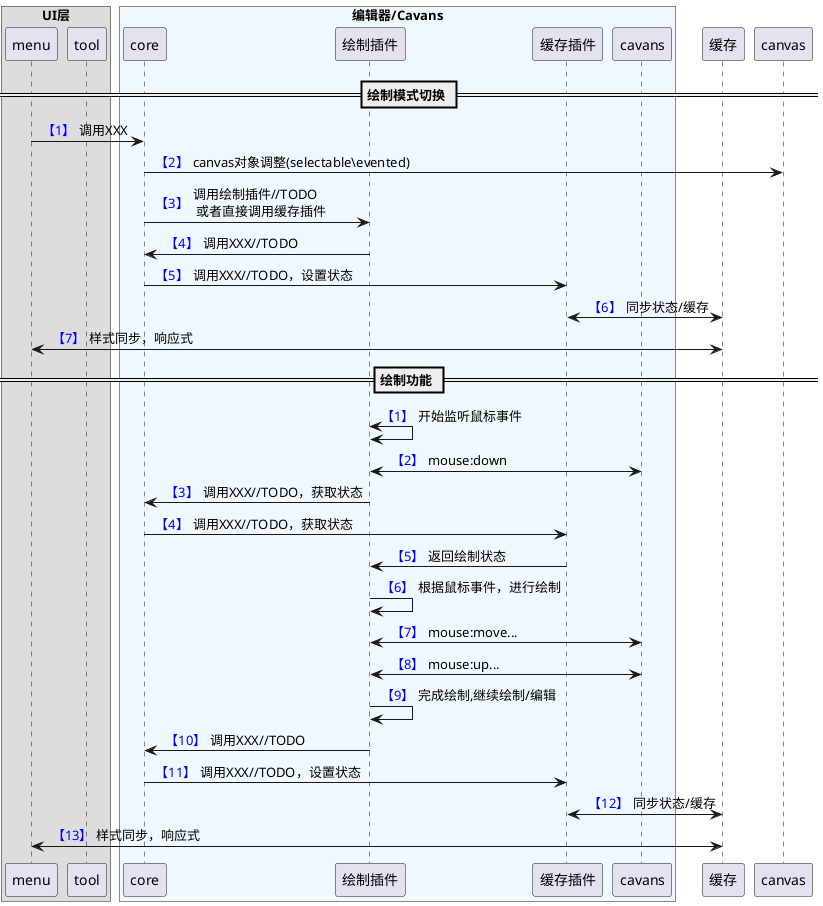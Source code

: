 @startuml
'https://plantuml.com/sequence-diagram
box "UI层"
participant menu
participant tool
end box
box "编辑器/Cavans" #AliceBlue
participant core
participant "绘制插件" as dplugin
participant "缓存插件" as splugin
participant cavans
end box
participant "缓存" as status
== 绘制模式切换 ==
autonumber "<font color=blue> 【#】"
menu -> core :调用XXX
core -> canvas :canvas对象调整(selectable\evented)
core -> dplugin :调用绘制插件//TODO \n 或者直接调用缓存插件
dplugin -> core :调用XXX//TODO
core -> splugin :调用XXX//TODO，设置状态
splugin <-> status:同步状态/缓存
menu <-> status:样式同步，响应式
== 绘制功能 ==
autonumber "<font color=blue> 【#】"
dplugin <-> dplugin:开始监听鼠标事件
cavans <-> dplugin:mouse:down
dplugin -> core :调用XXX//TODO，获取状态
core -> splugin :调用XXX//TODO，获取状态
splugin -> dplugin :返回绘制状态
dplugin -> dplugin:根据鼠标事件，进行绘制
cavans <-> dplugin:mouse:move...
cavans <-> dplugin:mouse:up...
dplugin -> dplugin:完成绘制,继续绘制/编辑
dplugin -> core :调用XXX//TODO
core -> splugin :调用XXX//TODO，设置状态
splugin <-> status:同步状态/缓存
menu <-> status:样式同步，响应式
@enduml

